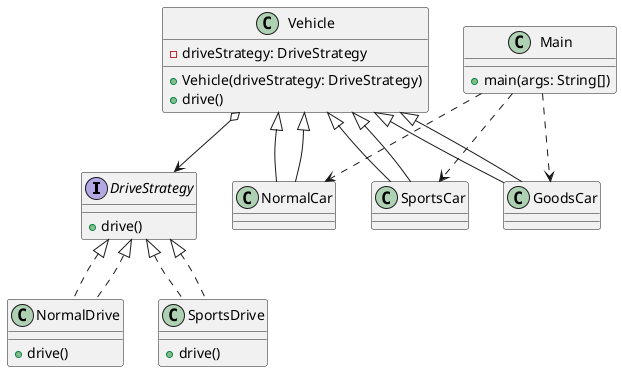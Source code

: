 @startuml
' Interface
interface DriveStrategy {
    +drive()
}

' Strategy Implementations
class NormalDrive implements DriveStrategy {
    +drive()
}

class SportsDrive implements DriveStrategy {
    +drive()
}

' Context Class
class Vehicle {
    -driveStrategy: DriveStrategy
    +Vehicle(driveStrategy: DriveStrategy)
    +drive()
}

' Concrete Vehicle Types
class NormalCar extends Vehicle
class SportsCar extends Vehicle
class GoodsCar extends Vehicle

' Main Class
class Main {
    +main(args: String[])
}

' Relationships
DriveStrategy <|.. NormalDrive
DriveStrategy <|.. SportsDrive

Vehicle o--> DriveStrategy

Vehicle <|-- NormalCar
Vehicle <|-- SportsCar
Vehicle <|-- GoodsCar

Main ..> NormalCar
Main ..> SportsCar
Main ..> GoodsCar

@enduml
